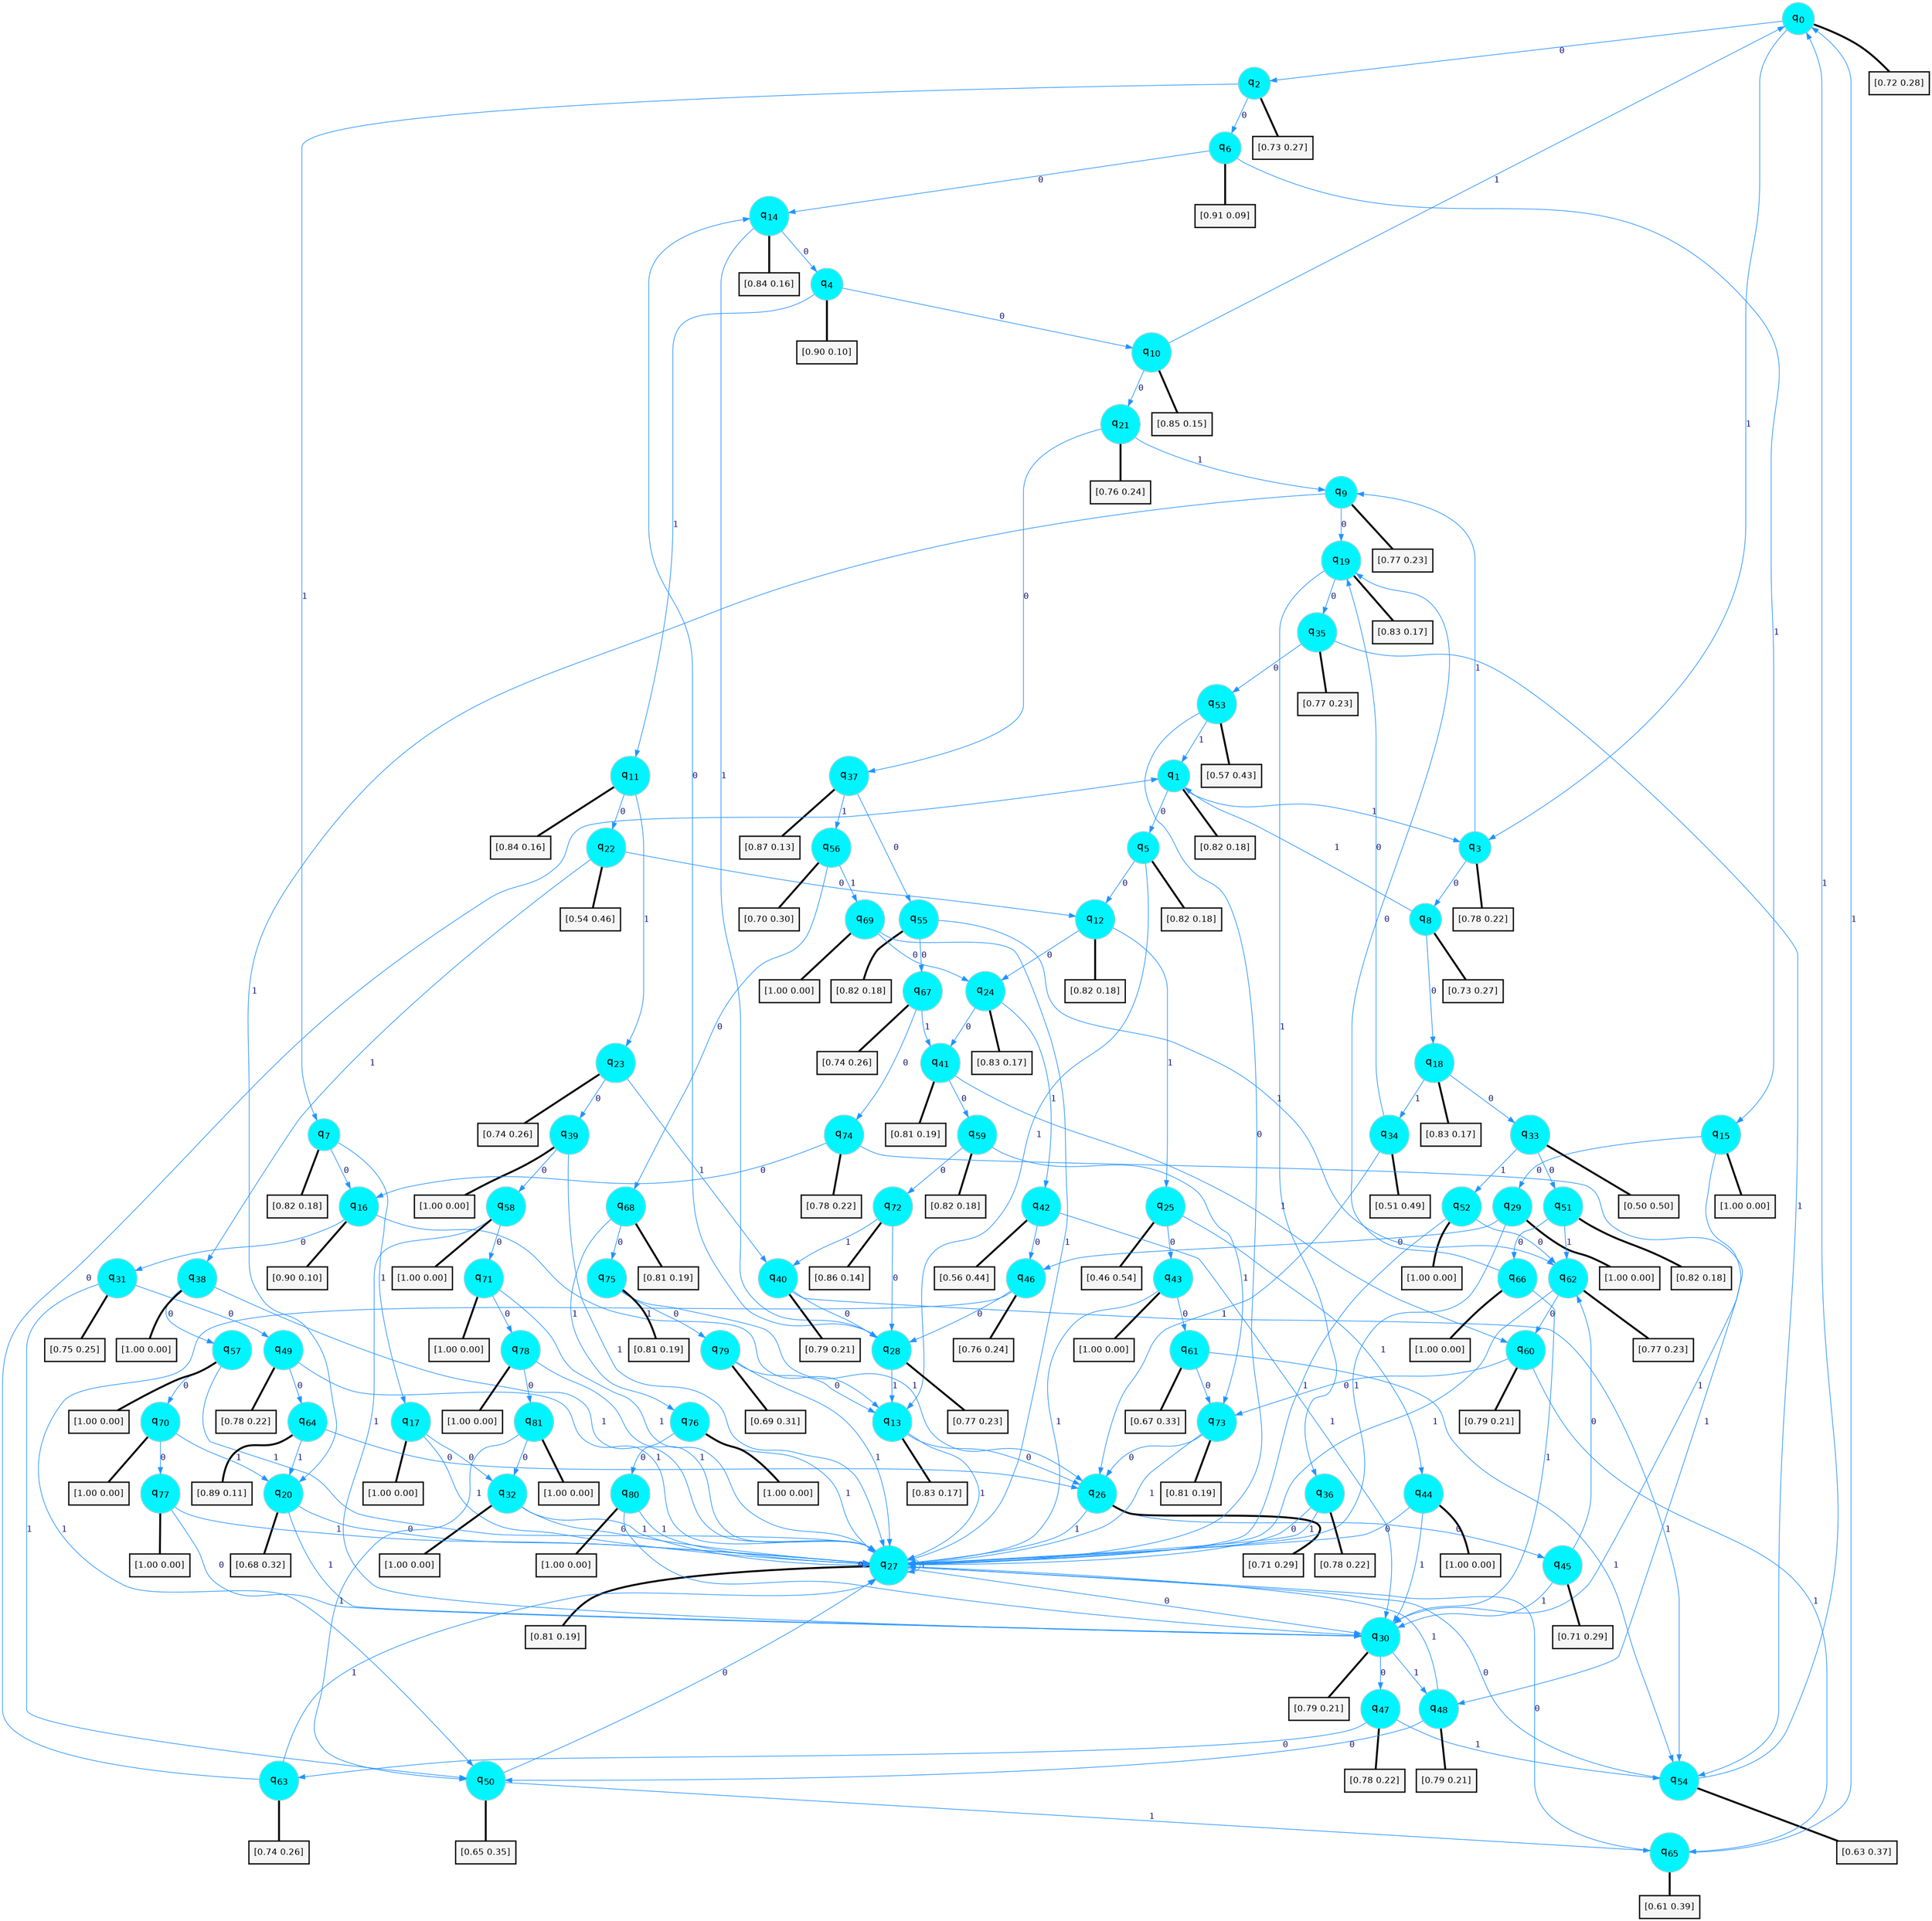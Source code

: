 digraph G {
graph [
bgcolor=transparent, dpi=300, rankdir=TD, size="40,25"];
node [
color=gray, fillcolor=turquoise1, fontcolor=black, fontname=Helvetica, fontsize=16, fontweight=bold, shape=circle, style=filled];
edge [
arrowsize=1, color=dodgerblue1, fontcolor=midnightblue, fontname=courier, fontweight=bold, penwidth=1, style=solid, weight=20];
0[label=<q<SUB>0</SUB>>];
1[label=<q<SUB>1</SUB>>];
2[label=<q<SUB>2</SUB>>];
3[label=<q<SUB>3</SUB>>];
4[label=<q<SUB>4</SUB>>];
5[label=<q<SUB>5</SUB>>];
6[label=<q<SUB>6</SUB>>];
7[label=<q<SUB>7</SUB>>];
8[label=<q<SUB>8</SUB>>];
9[label=<q<SUB>9</SUB>>];
10[label=<q<SUB>10</SUB>>];
11[label=<q<SUB>11</SUB>>];
12[label=<q<SUB>12</SUB>>];
13[label=<q<SUB>13</SUB>>];
14[label=<q<SUB>14</SUB>>];
15[label=<q<SUB>15</SUB>>];
16[label=<q<SUB>16</SUB>>];
17[label=<q<SUB>17</SUB>>];
18[label=<q<SUB>18</SUB>>];
19[label=<q<SUB>19</SUB>>];
20[label=<q<SUB>20</SUB>>];
21[label=<q<SUB>21</SUB>>];
22[label=<q<SUB>22</SUB>>];
23[label=<q<SUB>23</SUB>>];
24[label=<q<SUB>24</SUB>>];
25[label=<q<SUB>25</SUB>>];
26[label=<q<SUB>26</SUB>>];
27[label=<q<SUB>27</SUB>>];
28[label=<q<SUB>28</SUB>>];
29[label=<q<SUB>29</SUB>>];
30[label=<q<SUB>30</SUB>>];
31[label=<q<SUB>31</SUB>>];
32[label=<q<SUB>32</SUB>>];
33[label=<q<SUB>33</SUB>>];
34[label=<q<SUB>34</SUB>>];
35[label=<q<SUB>35</SUB>>];
36[label=<q<SUB>36</SUB>>];
37[label=<q<SUB>37</SUB>>];
38[label=<q<SUB>38</SUB>>];
39[label=<q<SUB>39</SUB>>];
40[label=<q<SUB>40</SUB>>];
41[label=<q<SUB>41</SUB>>];
42[label=<q<SUB>42</SUB>>];
43[label=<q<SUB>43</SUB>>];
44[label=<q<SUB>44</SUB>>];
45[label=<q<SUB>45</SUB>>];
46[label=<q<SUB>46</SUB>>];
47[label=<q<SUB>47</SUB>>];
48[label=<q<SUB>48</SUB>>];
49[label=<q<SUB>49</SUB>>];
50[label=<q<SUB>50</SUB>>];
51[label=<q<SUB>51</SUB>>];
52[label=<q<SUB>52</SUB>>];
53[label=<q<SUB>53</SUB>>];
54[label=<q<SUB>54</SUB>>];
55[label=<q<SUB>55</SUB>>];
56[label=<q<SUB>56</SUB>>];
57[label=<q<SUB>57</SUB>>];
58[label=<q<SUB>58</SUB>>];
59[label=<q<SUB>59</SUB>>];
60[label=<q<SUB>60</SUB>>];
61[label=<q<SUB>61</SUB>>];
62[label=<q<SUB>62</SUB>>];
63[label=<q<SUB>63</SUB>>];
64[label=<q<SUB>64</SUB>>];
65[label=<q<SUB>65</SUB>>];
66[label=<q<SUB>66</SUB>>];
67[label=<q<SUB>67</SUB>>];
68[label=<q<SUB>68</SUB>>];
69[label=<q<SUB>69</SUB>>];
70[label=<q<SUB>70</SUB>>];
71[label=<q<SUB>71</SUB>>];
72[label=<q<SUB>72</SUB>>];
73[label=<q<SUB>73</SUB>>];
74[label=<q<SUB>74</SUB>>];
75[label=<q<SUB>75</SUB>>];
76[label=<q<SUB>76</SUB>>];
77[label=<q<SUB>77</SUB>>];
78[label=<q<SUB>78</SUB>>];
79[label=<q<SUB>79</SUB>>];
80[label=<q<SUB>80</SUB>>];
81[label=<q<SUB>81</SUB>>];
82[label="[0.72 0.28]", shape=box,fontcolor=black, fontname=Helvetica, fontsize=14, penwidth=2, fillcolor=whitesmoke,color=black];
83[label="[0.82 0.18]", shape=box,fontcolor=black, fontname=Helvetica, fontsize=14, penwidth=2, fillcolor=whitesmoke,color=black];
84[label="[0.73 0.27]", shape=box,fontcolor=black, fontname=Helvetica, fontsize=14, penwidth=2, fillcolor=whitesmoke,color=black];
85[label="[0.78 0.22]", shape=box,fontcolor=black, fontname=Helvetica, fontsize=14, penwidth=2, fillcolor=whitesmoke,color=black];
86[label="[0.90 0.10]", shape=box,fontcolor=black, fontname=Helvetica, fontsize=14, penwidth=2, fillcolor=whitesmoke,color=black];
87[label="[0.82 0.18]", shape=box,fontcolor=black, fontname=Helvetica, fontsize=14, penwidth=2, fillcolor=whitesmoke,color=black];
88[label="[0.91 0.09]", shape=box,fontcolor=black, fontname=Helvetica, fontsize=14, penwidth=2, fillcolor=whitesmoke,color=black];
89[label="[0.82 0.18]", shape=box,fontcolor=black, fontname=Helvetica, fontsize=14, penwidth=2, fillcolor=whitesmoke,color=black];
90[label="[0.73 0.27]", shape=box,fontcolor=black, fontname=Helvetica, fontsize=14, penwidth=2, fillcolor=whitesmoke,color=black];
91[label="[0.77 0.23]", shape=box,fontcolor=black, fontname=Helvetica, fontsize=14, penwidth=2, fillcolor=whitesmoke,color=black];
92[label="[0.85 0.15]", shape=box,fontcolor=black, fontname=Helvetica, fontsize=14, penwidth=2, fillcolor=whitesmoke,color=black];
93[label="[0.84 0.16]", shape=box,fontcolor=black, fontname=Helvetica, fontsize=14, penwidth=2, fillcolor=whitesmoke,color=black];
94[label="[0.82 0.18]", shape=box,fontcolor=black, fontname=Helvetica, fontsize=14, penwidth=2, fillcolor=whitesmoke,color=black];
95[label="[0.83 0.17]", shape=box,fontcolor=black, fontname=Helvetica, fontsize=14, penwidth=2, fillcolor=whitesmoke,color=black];
96[label="[0.84 0.16]", shape=box,fontcolor=black, fontname=Helvetica, fontsize=14, penwidth=2, fillcolor=whitesmoke,color=black];
97[label="[1.00 0.00]", shape=box,fontcolor=black, fontname=Helvetica, fontsize=14, penwidth=2, fillcolor=whitesmoke,color=black];
98[label="[0.90 0.10]", shape=box,fontcolor=black, fontname=Helvetica, fontsize=14, penwidth=2, fillcolor=whitesmoke,color=black];
99[label="[1.00 0.00]", shape=box,fontcolor=black, fontname=Helvetica, fontsize=14, penwidth=2, fillcolor=whitesmoke,color=black];
100[label="[0.83 0.17]", shape=box,fontcolor=black, fontname=Helvetica, fontsize=14, penwidth=2, fillcolor=whitesmoke,color=black];
101[label="[0.83 0.17]", shape=box,fontcolor=black, fontname=Helvetica, fontsize=14, penwidth=2, fillcolor=whitesmoke,color=black];
102[label="[0.68 0.32]", shape=box,fontcolor=black, fontname=Helvetica, fontsize=14, penwidth=2, fillcolor=whitesmoke,color=black];
103[label="[0.76 0.24]", shape=box,fontcolor=black, fontname=Helvetica, fontsize=14, penwidth=2, fillcolor=whitesmoke,color=black];
104[label="[0.54 0.46]", shape=box,fontcolor=black, fontname=Helvetica, fontsize=14, penwidth=2, fillcolor=whitesmoke,color=black];
105[label="[0.74 0.26]", shape=box,fontcolor=black, fontname=Helvetica, fontsize=14, penwidth=2, fillcolor=whitesmoke,color=black];
106[label="[0.83 0.17]", shape=box,fontcolor=black, fontname=Helvetica, fontsize=14, penwidth=2, fillcolor=whitesmoke,color=black];
107[label="[0.46 0.54]", shape=box,fontcolor=black, fontname=Helvetica, fontsize=14, penwidth=2, fillcolor=whitesmoke,color=black];
108[label="[0.71 0.29]", shape=box,fontcolor=black, fontname=Helvetica, fontsize=14, penwidth=2, fillcolor=whitesmoke,color=black];
109[label="[0.81 0.19]", shape=box,fontcolor=black, fontname=Helvetica, fontsize=14, penwidth=2, fillcolor=whitesmoke,color=black];
110[label="[0.77 0.23]", shape=box,fontcolor=black, fontname=Helvetica, fontsize=14, penwidth=2, fillcolor=whitesmoke,color=black];
111[label="[1.00 0.00]", shape=box,fontcolor=black, fontname=Helvetica, fontsize=14, penwidth=2, fillcolor=whitesmoke,color=black];
112[label="[0.79 0.21]", shape=box,fontcolor=black, fontname=Helvetica, fontsize=14, penwidth=2, fillcolor=whitesmoke,color=black];
113[label="[0.75 0.25]", shape=box,fontcolor=black, fontname=Helvetica, fontsize=14, penwidth=2, fillcolor=whitesmoke,color=black];
114[label="[1.00 0.00]", shape=box,fontcolor=black, fontname=Helvetica, fontsize=14, penwidth=2, fillcolor=whitesmoke,color=black];
115[label="[0.50 0.50]", shape=box,fontcolor=black, fontname=Helvetica, fontsize=14, penwidth=2, fillcolor=whitesmoke,color=black];
116[label="[0.51 0.49]", shape=box,fontcolor=black, fontname=Helvetica, fontsize=14, penwidth=2, fillcolor=whitesmoke,color=black];
117[label="[0.77 0.23]", shape=box,fontcolor=black, fontname=Helvetica, fontsize=14, penwidth=2, fillcolor=whitesmoke,color=black];
118[label="[0.78 0.22]", shape=box,fontcolor=black, fontname=Helvetica, fontsize=14, penwidth=2, fillcolor=whitesmoke,color=black];
119[label="[0.87 0.13]", shape=box,fontcolor=black, fontname=Helvetica, fontsize=14, penwidth=2, fillcolor=whitesmoke,color=black];
120[label="[1.00 0.00]", shape=box,fontcolor=black, fontname=Helvetica, fontsize=14, penwidth=2, fillcolor=whitesmoke,color=black];
121[label="[1.00 0.00]", shape=box,fontcolor=black, fontname=Helvetica, fontsize=14, penwidth=2, fillcolor=whitesmoke,color=black];
122[label="[0.79 0.21]", shape=box,fontcolor=black, fontname=Helvetica, fontsize=14, penwidth=2, fillcolor=whitesmoke,color=black];
123[label="[0.81 0.19]", shape=box,fontcolor=black, fontname=Helvetica, fontsize=14, penwidth=2, fillcolor=whitesmoke,color=black];
124[label="[0.56 0.44]", shape=box,fontcolor=black, fontname=Helvetica, fontsize=14, penwidth=2, fillcolor=whitesmoke,color=black];
125[label="[1.00 0.00]", shape=box,fontcolor=black, fontname=Helvetica, fontsize=14, penwidth=2, fillcolor=whitesmoke,color=black];
126[label="[1.00 0.00]", shape=box,fontcolor=black, fontname=Helvetica, fontsize=14, penwidth=2, fillcolor=whitesmoke,color=black];
127[label="[0.71 0.29]", shape=box,fontcolor=black, fontname=Helvetica, fontsize=14, penwidth=2, fillcolor=whitesmoke,color=black];
128[label="[0.76 0.24]", shape=box,fontcolor=black, fontname=Helvetica, fontsize=14, penwidth=2, fillcolor=whitesmoke,color=black];
129[label="[0.78 0.22]", shape=box,fontcolor=black, fontname=Helvetica, fontsize=14, penwidth=2, fillcolor=whitesmoke,color=black];
130[label="[0.79 0.21]", shape=box,fontcolor=black, fontname=Helvetica, fontsize=14, penwidth=2, fillcolor=whitesmoke,color=black];
131[label="[0.78 0.22]", shape=box,fontcolor=black, fontname=Helvetica, fontsize=14, penwidth=2, fillcolor=whitesmoke,color=black];
132[label="[0.65 0.35]", shape=box,fontcolor=black, fontname=Helvetica, fontsize=14, penwidth=2, fillcolor=whitesmoke,color=black];
133[label="[0.82 0.18]", shape=box,fontcolor=black, fontname=Helvetica, fontsize=14, penwidth=2, fillcolor=whitesmoke,color=black];
134[label="[1.00 0.00]", shape=box,fontcolor=black, fontname=Helvetica, fontsize=14, penwidth=2, fillcolor=whitesmoke,color=black];
135[label="[0.57 0.43]", shape=box,fontcolor=black, fontname=Helvetica, fontsize=14, penwidth=2, fillcolor=whitesmoke,color=black];
136[label="[0.63 0.37]", shape=box,fontcolor=black, fontname=Helvetica, fontsize=14, penwidth=2, fillcolor=whitesmoke,color=black];
137[label="[0.82 0.18]", shape=box,fontcolor=black, fontname=Helvetica, fontsize=14, penwidth=2, fillcolor=whitesmoke,color=black];
138[label="[0.70 0.30]", shape=box,fontcolor=black, fontname=Helvetica, fontsize=14, penwidth=2, fillcolor=whitesmoke,color=black];
139[label="[1.00 0.00]", shape=box,fontcolor=black, fontname=Helvetica, fontsize=14, penwidth=2, fillcolor=whitesmoke,color=black];
140[label="[1.00 0.00]", shape=box,fontcolor=black, fontname=Helvetica, fontsize=14, penwidth=2, fillcolor=whitesmoke,color=black];
141[label="[0.82 0.18]", shape=box,fontcolor=black, fontname=Helvetica, fontsize=14, penwidth=2, fillcolor=whitesmoke,color=black];
142[label="[0.79 0.21]", shape=box,fontcolor=black, fontname=Helvetica, fontsize=14, penwidth=2, fillcolor=whitesmoke,color=black];
143[label="[0.67 0.33]", shape=box,fontcolor=black, fontname=Helvetica, fontsize=14, penwidth=2, fillcolor=whitesmoke,color=black];
144[label="[0.77 0.23]", shape=box,fontcolor=black, fontname=Helvetica, fontsize=14, penwidth=2, fillcolor=whitesmoke,color=black];
145[label="[0.74 0.26]", shape=box,fontcolor=black, fontname=Helvetica, fontsize=14, penwidth=2, fillcolor=whitesmoke,color=black];
146[label="[0.89 0.11]", shape=box,fontcolor=black, fontname=Helvetica, fontsize=14, penwidth=2, fillcolor=whitesmoke,color=black];
147[label="[0.61 0.39]", shape=box,fontcolor=black, fontname=Helvetica, fontsize=14, penwidth=2, fillcolor=whitesmoke,color=black];
148[label="[1.00 0.00]", shape=box,fontcolor=black, fontname=Helvetica, fontsize=14, penwidth=2, fillcolor=whitesmoke,color=black];
149[label="[0.74 0.26]", shape=box,fontcolor=black, fontname=Helvetica, fontsize=14, penwidth=2, fillcolor=whitesmoke,color=black];
150[label="[0.81 0.19]", shape=box,fontcolor=black, fontname=Helvetica, fontsize=14, penwidth=2, fillcolor=whitesmoke,color=black];
151[label="[1.00 0.00]", shape=box,fontcolor=black, fontname=Helvetica, fontsize=14, penwidth=2, fillcolor=whitesmoke,color=black];
152[label="[1.00 0.00]", shape=box,fontcolor=black, fontname=Helvetica, fontsize=14, penwidth=2, fillcolor=whitesmoke,color=black];
153[label="[1.00 0.00]", shape=box,fontcolor=black, fontname=Helvetica, fontsize=14, penwidth=2, fillcolor=whitesmoke,color=black];
154[label="[0.86 0.14]", shape=box,fontcolor=black, fontname=Helvetica, fontsize=14, penwidth=2, fillcolor=whitesmoke,color=black];
155[label="[0.81 0.19]", shape=box,fontcolor=black, fontname=Helvetica, fontsize=14, penwidth=2, fillcolor=whitesmoke,color=black];
156[label="[0.78 0.22]", shape=box,fontcolor=black, fontname=Helvetica, fontsize=14, penwidth=2, fillcolor=whitesmoke,color=black];
157[label="[0.81 0.19]", shape=box,fontcolor=black, fontname=Helvetica, fontsize=14, penwidth=2, fillcolor=whitesmoke,color=black];
158[label="[1.00 0.00]", shape=box,fontcolor=black, fontname=Helvetica, fontsize=14, penwidth=2, fillcolor=whitesmoke,color=black];
159[label="[1.00 0.00]", shape=box,fontcolor=black, fontname=Helvetica, fontsize=14, penwidth=2, fillcolor=whitesmoke,color=black];
160[label="[1.00 0.00]", shape=box,fontcolor=black, fontname=Helvetica, fontsize=14, penwidth=2, fillcolor=whitesmoke,color=black];
161[label="[0.69 0.31]", shape=box,fontcolor=black, fontname=Helvetica, fontsize=14, penwidth=2, fillcolor=whitesmoke,color=black];
162[label="[1.00 0.00]", shape=box,fontcolor=black, fontname=Helvetica, fontsize=14, penwidth=2, fillcolor=whitesmoke,color=black];
163[label="[1.00 0.00]", shape=box,fontcolor=black, fontname=Helvetica, fontsize=14, penwidth=2, fillcolor=whitesmoke,color=black];
0->2 [label=0];
0->3 [label=1];
0->82 [arrowhead=none, penwidth=3,color=black];
1->5 [label=0];
1->3 [label=1];
1->83 [arrowhead=none, penwidth=3,color=black];
2->6 [label=0];
2->7 [label=1];
2->84 [arrowhead=none, penwidth=3,color=black];
3->8 [label=0];
3->9 [label=1];
3->85 [arrowhead=none, penwidth=3,color=black];
4->10 [label=0];
4->11 [label=1];
4->86 [arrowhead=none, penwidth=3,color=black];
5->12 [label=0];
5->13 [label=1];
5->87 [arrowhead=none, penwidth=3,color=black];
6->14 [label=0];
6->15 [label=1];
6->88 [arrowhead=none, penwidth=3,color=black];
7->16 [label=0];
7->17 [label=1];
7->89 [arrowhead=none, penwidth=3,color=black];
8->18 [label=0];
8->1 [label=1];
8->90 [arrowhead=none, penwidth=3,color=black];
9->19 [label=0];
9->20 [label=1];
9->91 [arrowhead=none, penwidth=3,color=black];
10->21 [label=0];
10->0 [label=1];
10->92 [arrowhead=none, penwidth=3,color=black];
11->22 [label=0];
11->23 [label=1];
11->93 [arrowhead=none, penwidth=3,color=black];
12->24 [label=0];
12->25 [label=1];
12->94 [arrowhead=none, penwidth=3,color=black];
13->26 [label=0];
13->27 [label=1];
13->95 [arrowhead=none, penwidth=3,color=black];
14->4 [label=0];
14->28 [label=1];
14->96 [arrowhead=none, penwidth=3,color=black];
15->29 [label=0];
15->30 [label=1];
15->97 [arrowhead=none, penwidth=3,color=black];
16->31 [label=0];
16->13 [label=1];
16->98 [arrowhead=none, penwidth=3,color=black];
17->32 [label=0];
17->27 [label=1];
17->99 [arrowhead=none, penwidth=3,color=black];
18->33 [label=0];
18->34 [label=1];
18->100 [arrowhead=none, penwidth=3,color=black];
19->35 [label=0];
19->36 [label=1];
19->101 [arrowhead=none, penwidth=3,color=black];
20->27 [label=0];
20->30 [label=1];
20->102 [arrowhead=none, penwidth=3,color=black];
21->37 [label=0];
21->9 [label=1];
21->103 [arrowhead=none, penwidth=3,color=black];
22->12 [label=0];
22->38 [label=1];
22->104 [arrowhead=none, penwidth=3,color=black];
23->39 [label=0];
23->40 [label=1];
23->105 [arrowhead=none, penwidth=3,color=black];
24->41 [label=0];
24->42 [label=1];
24->106 [arrowhead=none, penwidth=3,color=black];
25->43 [label=0];
25->44 [label=1];
25->107 [arrowhead=none, penwidth=3,color=black];
26->45 [label=0];
26->27 [label=1];
26->108 [arrowhead=none, penwidth=3,color=black];
27->30 [label=0];
27->27 [label=1];
27->109 [arrowhead=none, penwidth=3,color=black];
28->14 [label=0];
28->13 [label=1];
28->110 [arrowhead=none, penwidth=3,color=black];
29->46 [label=0];
29->27 [label=1];
29->111 [arrowhead=none, penwidth=3,color=black];
30->47 [label=0];
30->48 [label=1];
30->112 [arrowhead=none, penwidth=3,color=black];
31->49 [label=0];
31->50 [label=1];
31->113 [arrowhead=none, penwidth=3,color=black];
32->27 [label=0];
32->27 [label=1];
32->114 [arrowhead=none, penwidth=3,color=black];
33->51 [label=0];
33->52 [label=1];
33->115 [arrowhead=none, penwidth=3,color=black];
34->19 [label=0];
34->26 [label=1];
34->116 [arrowhead=none, penwidth=3,color=black];
35->53 [label=0];
35->54 [label=1];
35->117 [arrowhead=none, penwidth=3,color=black];
36->27 [label=0];
36->27 [label=1];
36->118 [arrowhead=none, penwidth=3,color=black];
37->55 [label=0];
37->56 [label=1];
37->119 [arrowhead=none, penwidth=3,color=black];
38->57 [label=0];
38->27 [label=1];
38->120 [arrowhead=none, penwidth=3,color=black];
39->58 [label=0];
39->27 [label=1];
39->121 [arrowhead=none, penwidth=3,color=black];
40->28 [label=0];
40->54 [label=1];
40->122 [arrowhead=none, penwidth=3,color=black];
41->59 [label=0];
41->60 [label=1];
41->123 [arrowhead=none, penwidth=3,color=black];
42->46 [label=0];
42->30 [label=1];
42->124 [arrowhead=none, penwidth=3,color=black];
43->61 [label=0];
43->27 [label=1];
43->125 [arrowhead=none, penwidth=3,color=black];
44->27 [label=0];
44->30 [label=1];
44->126 [arrowhead=none, penwidth=3,color=black];
45->62 [label=0];
45->30 [label=1];
45->127 [arrowhead=none, penwidth=3,color=black];
46->28 [label=0];
46->50 [label=1];
46->128 [arrowhead=none, penwidth=3,color=black];
47->63 [label=0];
47->54 [label=1];
47->129 [arrowhead=none, penwidth=3,color=black];
48->50 [label=0];
48->27 [label=1];
48->130 [arrowhead=none, penwidth=3,color=black];
49->64 [label=0];
49->27 [label=1];
49->131 [arrowhead=none, penwidth=3,color=black];
50->27 [label=0];
50->65 [label=1];
50->132 [arrowhead=none, penwidth=3,color=black];
51->66 [label=0];
51->62 [label=1];
51->133 [arrowhead=none, penwidth=3,color=black];
52->62 [label=0];
52->27 [label=1];
52->134 [arrowhead=none, penwidth=3,color=black];
53->27 [label=0];
53->1 [label=1];
53->135 [arrowhead=none, penwidth=3,color=black];
54->27 [label=0];
54->0 [label=1];
54->136 [arrowhead=none, penwidth=3,color=black];
55->67 [label=0];
55->62 [label=1];
55->137 [arrowhead=none, penwidth=3,color=black];
56->68 [label=0];
56->69 [label=1];
56->138 [arrowhead=none, penwidth=3,color=black];
57->70 [label=0];
57->27 [label=1];
57->139 [arrowhead=none, penwidth=3,color=black];
58->71 [label=0];
58->30 [label=1];
58->140 [arrowhead=none, penwidth=3,color=black];
59->72 [label=0];
59->73 [label=1];
59->141 [arrowhead=none, penwidth=3,color=black];
60->73 [label=0];
60->65 [label=1];
60->142 [arrowhead=none, penwidth=3,color=black];
61->73 [label=0];
61->54 [label=1];
61->143 [arrowhead=none, penwidth=3,color=black];
62->60 [label=0];
62->27 [label=1];
62->144 [arrowhead=none, penwidth=3,color=black];
63->1 [label=0];
63->27 [label=1];
63->145 [arrowhead=none, penwidth=3,color=black];
64->26 [label=0];
64->20 [label=1];
64->146 [arrowhead=none, penwidth=3,color=black];
65->27 [label=0];
65->0 [label=1];
65->147 [arrowhead=none, penwidth=3,color=black];
66->19 [label=0];
66->30 [label=1];
66->148 [arrowhead=none, penwidth=3,color=black];
67->74 [label=0];
67->41 [label=1];
67->149 [arrowhead=none, penwidth=3,color=black];
68->75 [label=0];
68->76 [label=1];
68->150 [arrowhead=none, penwidth=3,color=black];
69->24 [label=0];
69->27 [label=1];
69->151 [arrowhead=none, penwidth=3,color=black];
70->77 [label=0];
70->20 [label=1];
70->152 [arrowhead=none, penwidth=3,color=black];
71->78 [label=0];
71->27 [label=1];
71->153 [arrowhead=none, penwidth=3,color=black];
72->28 [label=0];
72->40 [label=1];
72->154 [arrowhead=none, penwidth=3,color=black];
73->26 [label=0];
73->27 [label=1];
73->155 [arrowhead=none, penwidth=3,color=black];
74->16 [label=0];
74->48 [label=1];
74->156 [arrowhead=none, penwidth=3,color=black];
75->79 [label=0];
75->26 [label=1];
75->157 [arrowhead=none, penwidth=3,color=black];
76->80 [label=0];
76->27 [label=1];
76->158 [arrowhead=none, penwidth=3,color=black];
77->30 [label=0];
77->27 [label=1];
77->159 [arrowhead=none, penwidth=3,color=black];
78->81 [label=0];
78->27 [label=1];
78->160 [arrowhead=none, penwidth=3,color=black];
79->13 [label=0];
79->27 [label=1];
79->161 [arrowhead=none, penwidth=3,color=black];
80->30 [label=0];
80->27 [label=1];
80->162 [arrowhead=none, penwidth=3,color=black];
81->32 [label=0];
81->50 [label=1];
81->163 [arrowhead=none, penwidth=3,color=black];
}
